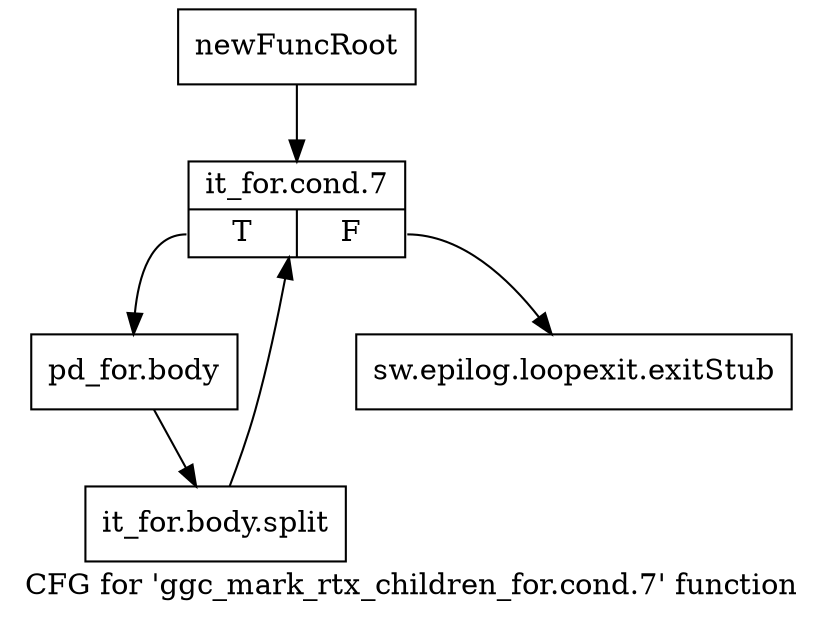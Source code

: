 digraph "CFG for 'ggc_mark_rtx_children_for.cond.7' function" {
	label="CFG for 'ggc_mark_rtx_children_for.cond.7' function";

	Node0xb1e5b30 [shape=record,label="{newFuncRoot}"];
	Node0xb1e5b30 -> Node0xb1e5bd0;
	Node0xb1e5b80 [shape=record,label="{sw.epilog.loopexit.exitStub}"];
	Node0xb1e5bd0 [shape=record,label="{it_for.cond.7|{<s0>T|<s1>F}}"];
	Node0xb1e5bd0:s0 -> Node0xb1e5c20;
	Node0xb1e5bd0:s1 -> Node0xb1e5b80;
	Node0xb1e5c20 [shape=record,label="{pd_for.body}"];
	Node0xb1e5c20 -> Node0xf4e86f0;
	Node0xf4e86f0 [shape=record,label="{it_for.body.split}"];
	Node0xf4e86f0 -> Node0xb1e5bd0;
}
